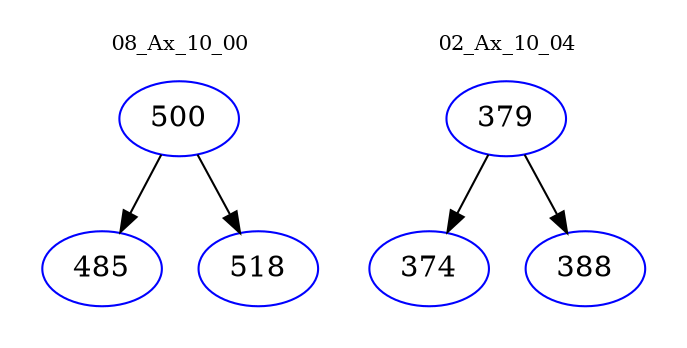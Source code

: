 digraph{
subgraph cluster_0 {
color = white
label = "08_Ax_10_00";
fontsize=10;
T0_500 [label="500", color="blue"]
T0_500 -> T0_485 [color="black"]
T0_485 [label="485", color="blue"]
T0_500 -> T0_518 [color="black"]
T0_518 [label="518", color="blue"]
}
subgraph cluster_1 {
color = white
label = "02_Ax_10_04";
fontsize=10;
T1_379 [label="379", color="blue"]
T1_379 -> T1_374 [color="black"]
T1_374 [label="374", color="blue"]
T1_379 -> T1_388 [color="black"]
T1_388 [label="388", color="blue"]
}
}
